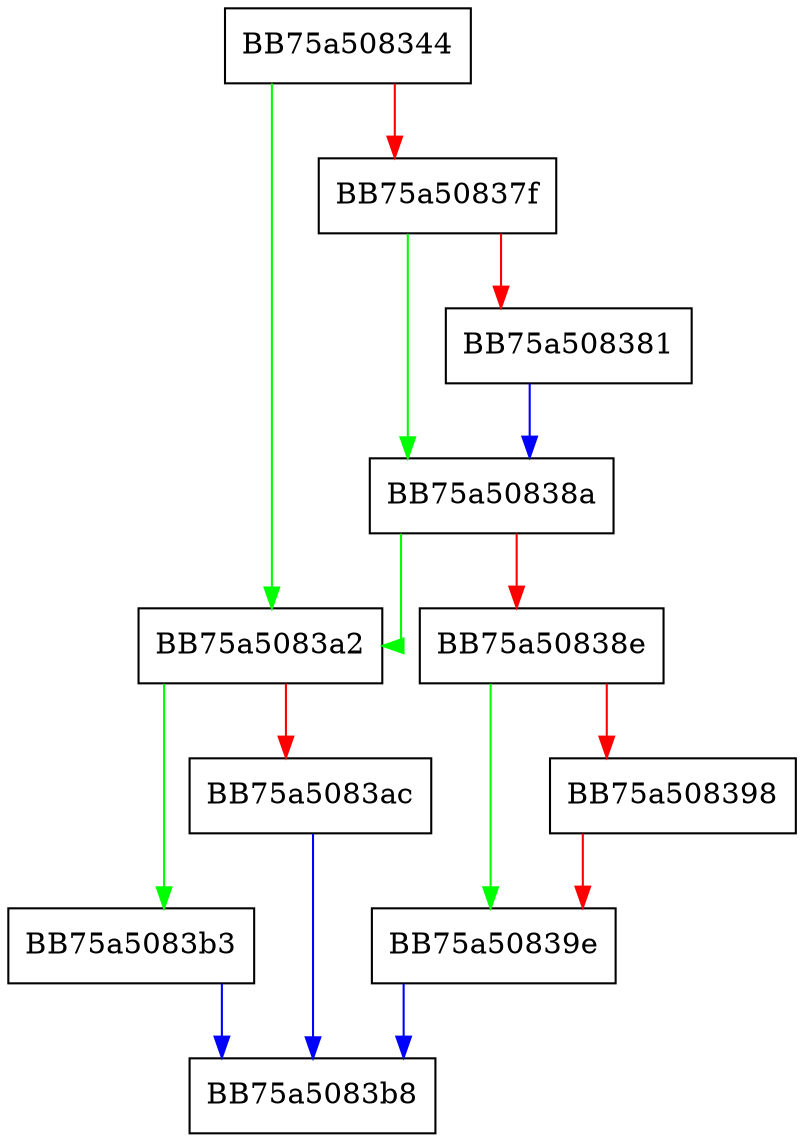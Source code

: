 digraph UtilRegOpenKey {
  node [shape="box"];
  graph [splines=ortho];
  BB75a508344 -> BB75a5083a2 [color="green"];
  BB75a508344 -> BB75a50837f [color="red"];
  BB75a50837f -> BB75a50838a [color="green"];
  BB75a50837f -> BB75a508381 [color="red"];
  BB75a508381 -> BB75a50838a [color="blue"];
  BB75a50838a -> BB75a5083a2 [color="green"];
  BB75a50838a -> BB75a50838e [color="red"];
  BB75a50838e -> BB75a50839e [color="green"];
  BB75a50838e -> BB75a508398 [color="red"];
  BB75a508398 -> BB75a50839e [color="red"];
  BB75a50839e -> BB75a5083b8 [color="blue"];
  BB75a5083a2 -> BB75a5083b3 [color="green"];
  BB75a5083a2 -> BB75a5083ac [color="red"];
  BB75a5083ac -> BB75a5083b8 [color="blue"];
  BB75a5083b3 -> BB75a5083b8 [color="blue"];
}